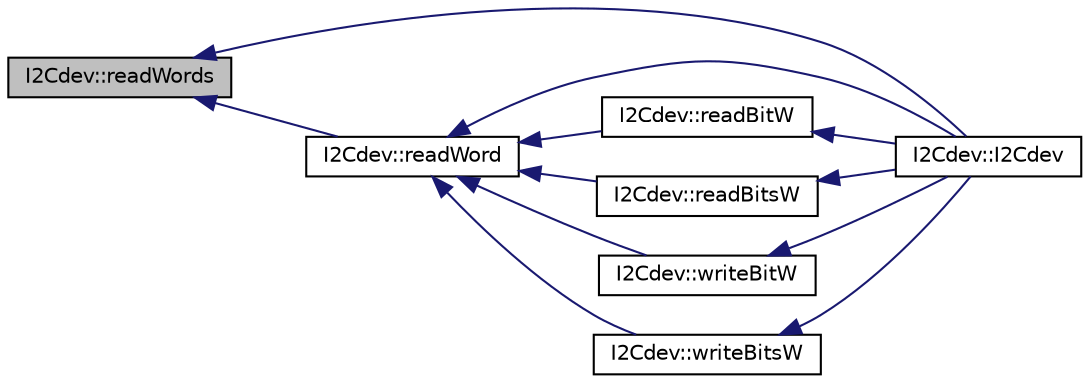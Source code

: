 digraph "I2Cdev::readWords"
{
  edge [fontname="Helvetica",fontsize="10",labelfontname="Helvetica",labelfontsize="10"];
  node [fontname="Helvetica",fontsize="10",shape=record];
  rankdir="LR";
  Node475 [label="I2Cdev::readWords",height=0.2,width=0.4,color="black", fillcolor="grey75", style="filled", fontcolor="black"];
  Node475 -> Node476 [dir="back",color="midnightblue",fontsize="10",style="solid",fontname="Helvetica"];
  Node476 [label="I2Cdev::I2Cdev",height=0.2,width=0.4,color="black", fillcolor="white", style="filled",URL="$class_i2_cdev.html#a2f70586510cbda5c5267a10b4ca220b9"];
  Node475 -> Node477 [dir="back",color="midnightblue",fontsize="10",style="solid",fontname="Helvetica"];
  Node477 [label="I2Cdev::readWord",height=0.2,width=0.4,color="black", fillcolor="white", style="filled",URL="$class_i2_cdev.html#af8817e7bfb53ad2a62c5d0f62066d2cf",tooltip="Read single word from a 16-bit device register. "];
  Node477 -> Node476 [dir="back",color="midnightblue",fontsize="10",style="solid",fontname="Helvetica"];
  Node477 -> Node478 [dir="back",color="midnightblue",fontsize="10",style="solid",fontname="Helvetica"];
  Node478 [label="I2Cdev::readBitW",height=0.2,width=0.4,color="black", fillcolor="white", style="filled",URL="$class_i2_cdev.html#aa8744b2a73a96254ef2bd0d87f0f4aeb",tooltip="Read a single bit from a 16-bit device register. "];
  Node478 -> Node476 [dir="back",color="midnightblue",fontsize="10",style="solid",fontname="Helvetica"];
  Node477 -> Node479 [dir="back",color="midnightblue",fontsize="10",style="solid",fontname="Helvetica"];
  Node479 [label="I2Cdev::readBitsW",height=0.2,width=0.4,color="black", fillcolor="white", style="filled",URL="$class_i2_cdev.html#afbeeb8ece31be866c9d7169ae1d91f6b",tooltip="Read multiple bits from a 16-bit device register. "];
  Node479 -> Node476 [dir="back",color="midnightblue",fontsize="10",style="solid",fontname="Helvetica"];
  Node477 -> Node480 [dir="back",color="midnightblue",fontsize="10",style="solid",fontname="Helvetica"];
  Node480 [label="I2Cdev::writeBitW",height=0.2,width=0.4,color="black", fillcolor="white", style="filled",URL="$class_i2_cdev.html#a1b5fbedfadec5d429c81ee84d27e658d",tooltip="write a single bit in a 16-bit device register. "];
  Node480 -> Node476 [dir="back",color="midnightblue",fontsize="10",style="solid",fontname="Helvetica"];
  Node477 -> Node481 [dir="back",color="midnightblue",fontsize="10",style="solid",fontname="Helvetica"];
  Node481 [label="I2Cdev::writeBitsW",height=0.2,width=0.4,color="black", fillcolor="white", style="filled",URL="$class_i2_cdev.html#a8f8652a1328224cce867eed665a45c4d",tooltip="Write multiple bits in a 16-bit device register. "];
  Node481 -> Node476 [dir="back",color="midnightblue",fontsize="10",style="solid",fontname="Helvetica"];
}
